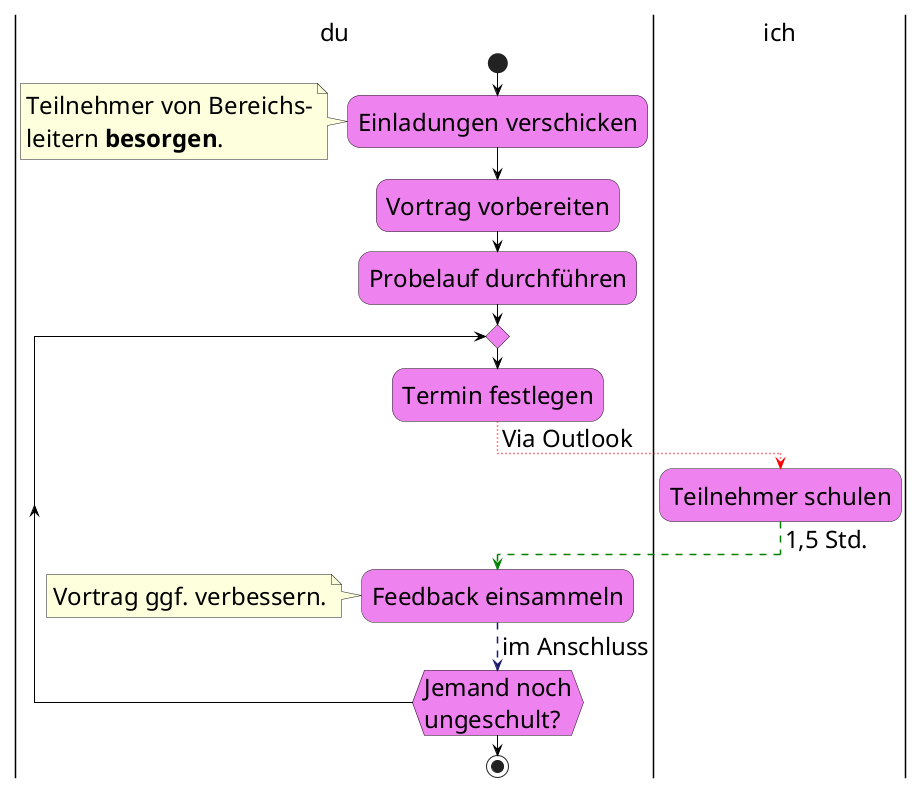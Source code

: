 @startuml demo-graph4

skinparam ActivityBackgroundColor Violet
skinparam DefaultFontName Source Sans Pro
skinparam DefaultFontSize 24 
skinparam ArrowColor Black
|du|
start

:Einladungen verschicken;
note left: Teilnehmer von Bereichs-\nleitern <b>besorgen</b>.
:Vortrag vorbereiten;
:Probelauf durchführen;

repeat
    :Termin festlegen;
    -[#red,dotted]-> Via Outlook;
    |ich|
    :Teilnehmer schulen;
    -[#green,dashed]-> 1,5 Std.;
    |du|
    :Feedback einsammeln;
    -[#MidnightBlue,dashed]-> im Anschluss;
    note left: Vortrag ggf. verbessern.
repeat while (Jemand noch\nungeschult?)

stop

@enduml